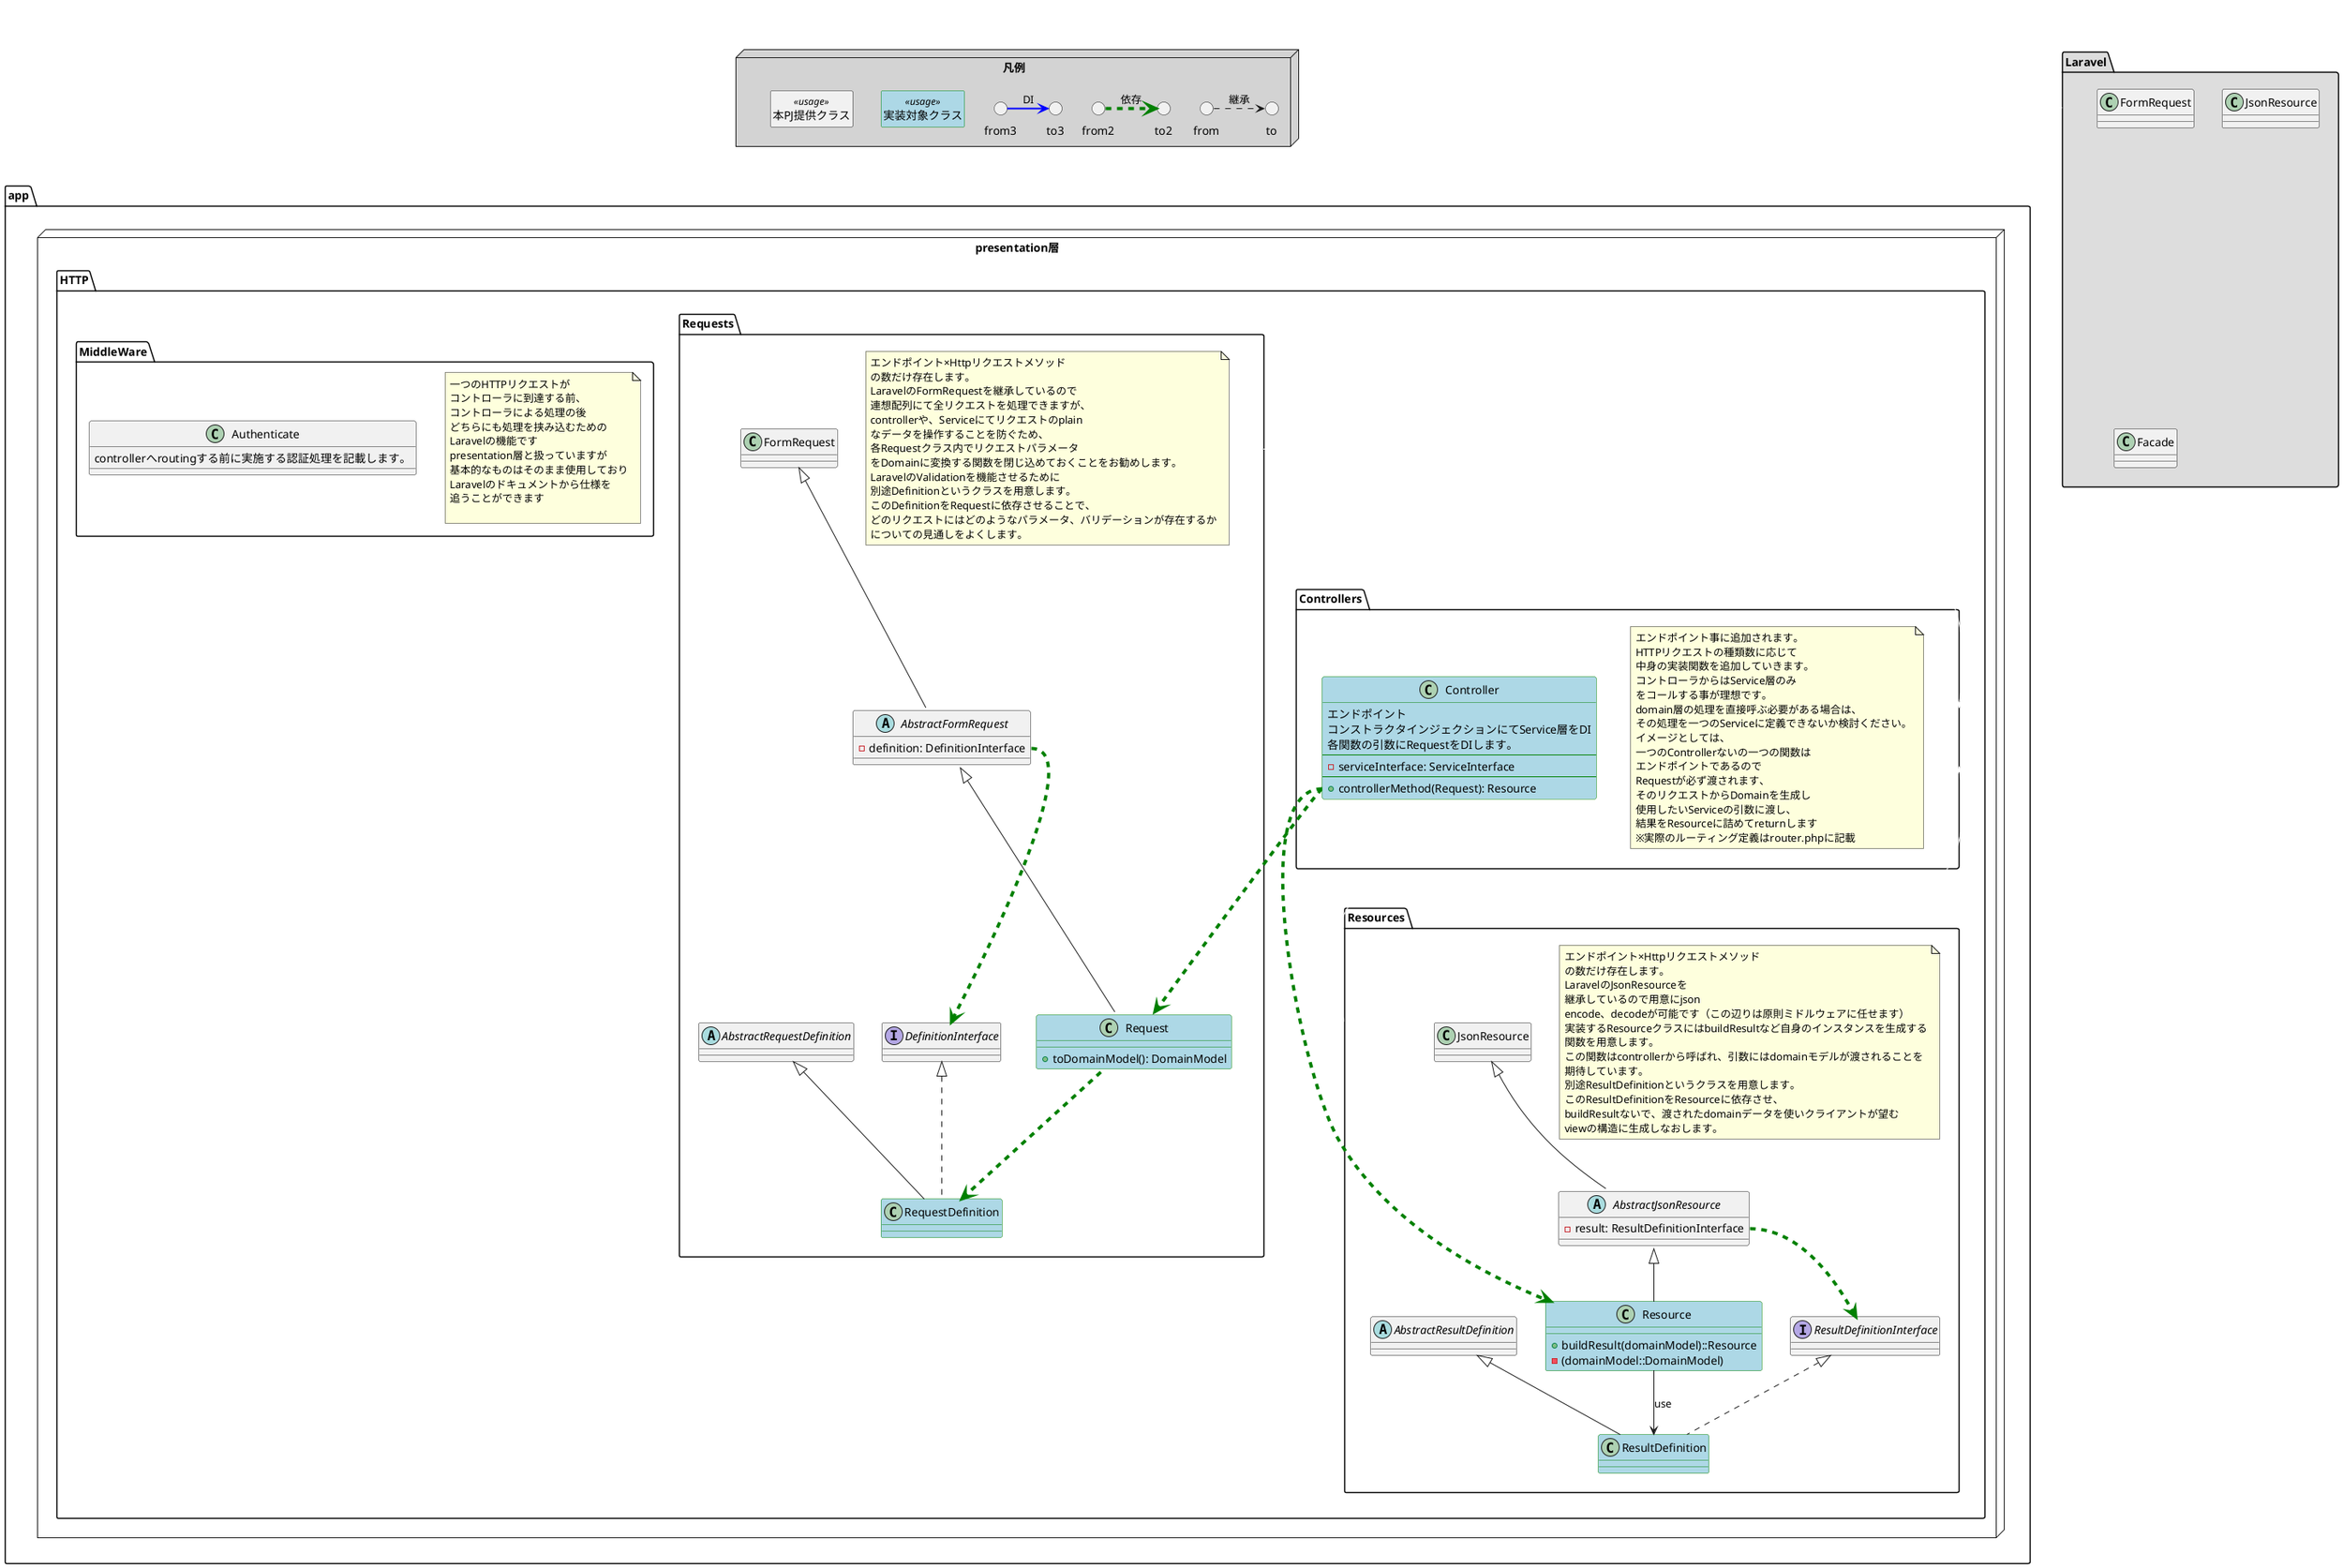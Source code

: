 @startuml
'https://plantuml.com/class-diagram
node 凡例 #lightgray {
    class 実装対象クラス <<usage>> #line:green;back:lightblue  {
    }
    class 本PJ提供クラス <<usage>>{
    }
    circle from
    circle to
    from -[dashed]right-> to: 継承
    circle from2
    circle to2
    from2 -[#green,dashed,thickness=4]right-> to2: 依存
    circle from3
    circle to3
    from3 -[#blue,plain,thickness=2]right-> to3: DI
}

hide <<usage>> circle
hide <<usage>> members
hide <<usage>> methods

package Laravel #DDDDDD {
    class FormRequest
    class JsonResource
    class Facade
}

package "app" {
    node "presentation層" {
        package "HTTP" {
            package "Controllers" {
            note as ControllerNote
               エンドポイント事に追加されます。
               HTTPリクエストの種類数に応じて
               中身の実装関数を追加していきます。
               コントローラからはService層のみ
               をコールする事が理想です。
               domain層の処理を直接呼ぶ必要がある場合は、
               その処理を一つのServiceに定義できないか検討ください。
               イメージとしては、
               一つのControllerないの一つの関数は
               エンドポイントであるので
               Requestが必ず渡されます、
               そのリクエストからDomainを生成し
               使用したいServiceの引数に渡し、
               結果をResourceに詰めてreturnします
               ※実際のルーティング定義はrouter.phpに記載
            end note
                class Controller #line:green;back:lightblue{
                    エンドポイント
                    コンストラクタインジェクションにてService層をDI
                    各関数の引数にRequestをDIします。
                    --
                    - serviceInterface: ServiceInterface
                    --
                    + controllerMethod(Request): Resource
                }
            }
            package "Requests" {
                note as RequestNote
                    エンドポイント×Httpリクエストメソッド
                    の数だけ存在します。
                    LaravelのFormRequestを継承しているので
                    連想配列にて全リクエストを処理できますが、
                    controllerや、Serviceにてリクエストのplain
                    なデータを操作することを防ぐため、
                    各Requestクラス内でリクエストパラメータ
                    をDomainに変換する関数を閉じ込めておくことをお勧めします。
                    LaravelのValidationを機能させるために
                    別途Definitionというクラスを用意します。
                    このDefinitionをRequestに依存させることで、
                    どのリクエストにはどのようなパラメータ、バリデーションが存在するか
                    についての見通しをよくします。
                end note
                abstract AbstractFormRequest extends FormRequest{
                    - definition: DefinitionInterface
                }
                class Request #line:green;back:lightblue extends AbstractFormRequest {
                    + toDomainModel(): DomainModel
                }

                interface DefinitionInterface
                abstract AbstractRequestDefinition
                class RequestDefinition #line:green;back:lightblue extends AbstractRequestDefinition implements DefinitionInterface
            }
            package "MiddleWare" {
            note as MiddleWareNote
                一つのHTTPリクエストが
                コントローラに到達する前、
                コントローラによる処理の後
                どちらにも処理を挟み込むための
                Laravelの機能です
                presentation層と扱っていますが
                基本的なものはそのまま使用しており
                Laravelのドキュメントから仕様を
                追うことができます

            end note
                class Authenticate {
                    controllerへroutingする前に実施する認証処理を記載します。
                }
            }
            package "Resources" {
                note as ResourceNote
                    エンドポイント×Httpリクエストメソッド
                    の数だけ存在します。
                    LaravelのJsonResourceを
                    継承しているので用意にjson
                    encode、decodeが可能です（この辺りは原則ミドルウェアに任せます）
                    実装するResourceクラスにはbuildResultなど自身のインスタンスを生成する
                    関数を用意します。
                    この関数はcontrollerから呼ばれ、引数にはdomainモデルが渡されることを
                    期待しています。
                    別途ResultDefinitionというクラスを用意します。
                    このResultDefinitionをResourceに依存させ、
                    buildResultないで、渡されたdomainデータを使いクライアントが望む
                    viewの構造に生成しなおします。
                end note
                abstract AbstractJsonResource extends JsonResource{
                    - result: ResultDefinitionInterface
                }
                class Resource #line:green;back:lightblue extends AbstractJsonResource{
                    + buildResult(domainModel)::Resource
                    - (domainModel::DomainModel)
                }
                interface ResultDefinitionInterface
                abstract AbstractResultDefinition
                class ResultDefinition #line:green;back:lightblue extends AbstractResultDefinition implements ResultDefinitionInterface
            }
        }
    }

}


凡例 -right[#white]->Laravel
凡例 -down[#white]-> app

Requests -down[#white]-> Controllers
Resources-up[#white]-> Controllers
Controller::controllerMethod -[#green,dashed,thickness=4]-> Request
Controller::controllerMethod -[#green,dashed,thickness=4]-> Resource
Request::definition -[#green,dashed,thickness=4]-> RequestDefinition

Resource --> ResultDefinition: use
AbstractFormRequest::definition -[#green,dashed,thickness=4]-> DefinitionInterface
AbstractJsonResource::result -[#green,dashed,thickness=4]-> ResultDefinitionInterface

@enduml
